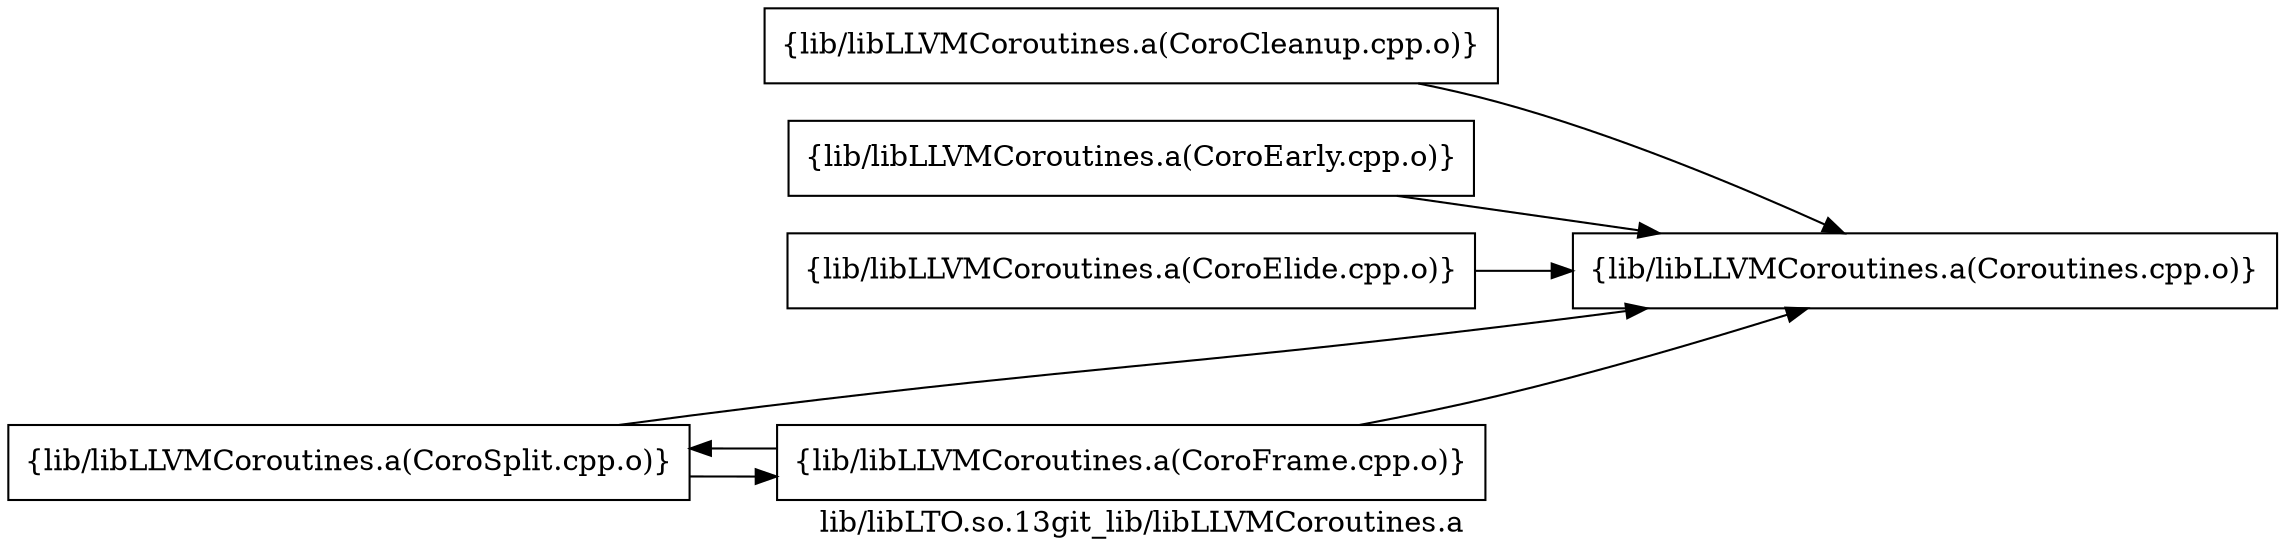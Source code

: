 digraph "lib/libLTO.so.13git_lib/libLLVMCoroutines.a" {
	label="lib/libLTO.so.13git_lib/libLLVMCoroutines.a";
	rankdir=LR;
	{ rank=same; Node0x55cc8201b7b8;  }

	Node0x55cc8201b7b8 [shape=record,shape=box,group=0,label="{lib/libLLVMCoroutines.a(CoroCleanup.cpp.o)}"];
	Node0x55cc8201b7b8 -> Node0x55cc820253f8;
	Node0x55cc82025858 [shape=record,shape=box,group=0,label="{lib/libLLVMCoroutines.a(CoroEarly.cpp.o)}"];
	Node0x55cc82025858 -> Node0x55cc820253f8;
	Node0x55cc82025f88 [shape=record,shape=box,group=0,label="{lib/libLLVMCoroutines.a(CoroElide.cpp.o)}"];
	Node0x55cc82025f88 -> Node0x55cc820253f8;
	Node0x55cc82026758 [shape=record,shape=box,group=0,label="{lib/libLLVMCoroutines.a(CoroSplit.cpp.o)}"];
	Node0x55cc82026758 -> Node0x55cc820253f8;
	Node0x55cc82026758 -> Node0x55cc82010b88;
	Node0x55cc820253f8 [shape=record,shape=box,group=0,label="{lib/libLLVMCoroutines.a(Coroutines.cpp.o)}"];
	Node0x55cc82010b88 [shape=record,shape=box,group=0,label="{lib/libLLVMCoroutines.a(CoroFrame.cpp.o)}"];
	Node0x55cc82010b88 -> Node0x55cc820253f8;
	Node0x55cc82010b88 -> Node0x55cc82026758;
}
